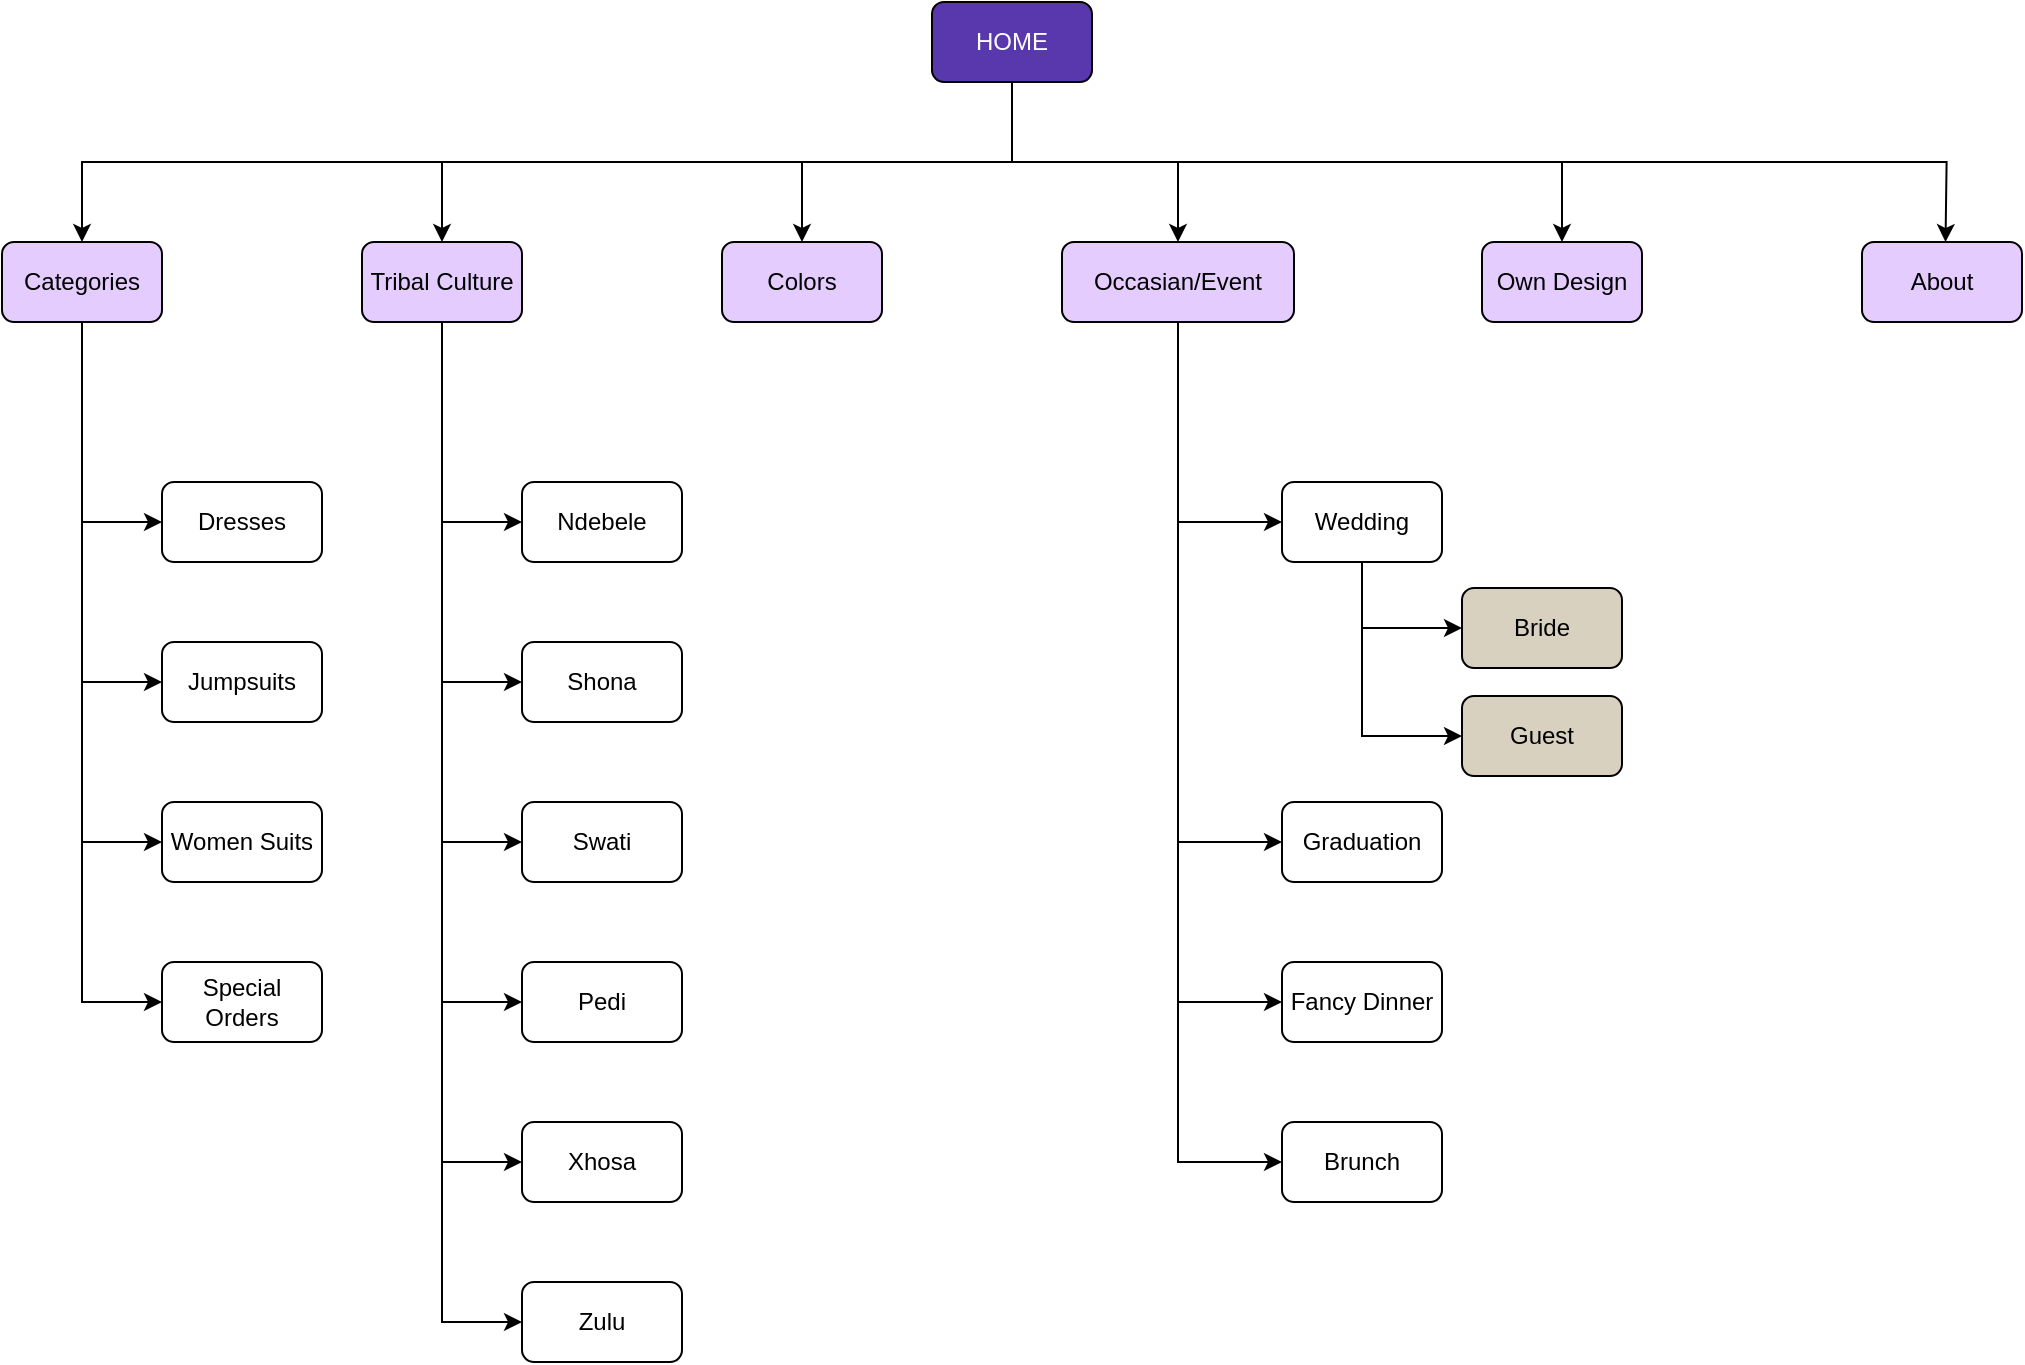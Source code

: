 <mxfile version="21.3.7" type="device">
  <diagram id="VApr-73cn_gUhsgS4z0a" name="Page-1">
    <mxGraphModel dx="1854" dy="1052" grid="1" gridSize="10" guides="1" tooltips="1" connect="1" arrows="1" fold="1" page="1" pageScale="1" pageWidth="1169" pageHeight="827" background="#ffffff" math="0" shadow="0">
      <root>
        <mxCell id="0" />
        <mxCell id="1" parent="0" />
        <mxCell id="ckJjdMb3qT5WNVdPKU0C-13" style="edgeStyle=orthogonalEdgeStyle;rounded=0;orthogonalLoop=1;jettySize=auto;html=1;exitX=0.5;exitY=1;exitDx=0;exitDy=0;entryX=0.5;entryY=0;entryDx=0;entryDy=0;" parent="1" source="ckJjdMb3qT5WNVdPKU0C-1" target="ckJjdMb3qT5WNVdPKU0C-2" edge="1">
          <mxGeometry relative="1" as="geometry" />
        </mxCell>
        <mxCell id="ckJjdMb3qT5WNVdPKU0C-14" style="edgeStyle=orthogonalEdgeStyle;rounded=0;orthogonalLoop=1;jettySize=auto;html=1;exitX=0.5;exitY=1;exitDx=0;exitDy=0;entryX=0.5;entryY=0;entryDx=0;entryDy=0;" parent="1" source="ckJjdMb3qT5WNVdPKU0C-1" target="ckJjdMb3qT5WNVdPKU0C-5" edge="1">
          <mxGeometry relative="1" as="geometry" />
        </mxCell>
        <mxCell id="ckJjdMb3qT5WNVdPKU0C-15" style="edgeStyle=orthogonalEdgeStyle;rounded=0;orthogonalLoop=1;jettySize=auto;html=1;exitX=0.5;exitY=1;exitDx=0;exitDy=0;entryX=0.5;entryY=0;entryDx=0;entryDy=0;" parent="1" source="ckJjdMb3qT5WNVdPKU0C-1" target="ckJjdMb3qT5WNVdPKU0C-7" edge="1">
          <mxGeometry relative="1" as="geometry" />
        </mxCell>
        <mxCell id="ckJjdMb3qT5WNVdPKU0C-16" style="edgeStyle=orthogonalEdgeStyle;rounded=0;orthogonalLoop=1;jettySize=auto;html=1;exitX=0.5;exitY=1;exitDx=0;exitDy=0;entryX=0.5;entryY=0;entryDx=0;entryDy=0;" parent="1" source="ckJjdMb3qT5WNVdPKU0C-1" target="ckJjdMb3qT5WNVdPKU0C-6" edge="1">
          <mxGeometry relative="1" as="geometry" />
        </mxCell>
        <mxCell id="ckJjdMb3qT5WNVdPKU0C-17" style="edgeStyle=orthogonalEdgeStyle;rounded=0;orthogonalLoop=1;jettySize=auto;html=1;exitX=0.5;exitY=1;exitDx=0;exitDy=0;entryX=0.5;entryY=0;entryDx=0;entryDy=0;" parent="1" source="ckJjdMb3qT5WNVdPKU0C-1" target="ckJjdMb3qT5WNVdPKU0C-3" edge="1">
          <mxGeometry relative="1" as="geometry" />
        </mxCell>
        <mxCell id="EDEfMI6PELjN2zgZ8Gkc-1" style="edgeStyle=orthogonalEdgeStyle;rounded=0;orthogonalLoop=1;jettySize=auto;html=1;exitX=0.5;exitY=1;exitDx=0;exitDy=0;" edge="1" parent="1" source="ckJjdMb3qT5WNVdPKU0C-1">
          <mxGeometry relative="1" as="geometry">
            <mxPoint x="1051.765" y="194" as="targetPoint" />
          </mxGeometry>
        </mxCell>
        <mxCell id="ckJjdMb3qT5WNVdPKU0C-1" value="&lt;font color=&quot;#ffffff&quot;&gt;HOME&lt;/font&gt;" style="rounded=1;whiteSpace=wrap;html=1;fillColor=#5938AD;" parent="1" vertex="1">
          <mxGeometry x="545" y="74" width="80" height="40" as="geometry" />
        </mxCell>
        <mxCell id="ckJjdMb3qT5WNVdPKU0C-18" style="edgeStyle=orthogonalEdgeStyle;rounded=0;orthogonalLoop=1;jettySize=auto;html=1;exitX=0.5;exitY=1;exitDx=0;exitDy=0;entryX=0;entryY=0.5;entryDx=0;entryDy=0;" parent="1" source="ckJjdMb3qT5WNVdPKU0C-2" target="ckJjdMb3qT5WNVdPKU0C-8" edge="1">
          <mxGeometry relative="1" as="geometry" />
        </mxCell>
        <mxCell id="ckJjdMb3qT5WNVdPKU0C-19" style="edgeStyle=orthogonalEdgeStyle;rounded=0;orthogonalLoop=1;jettySize=auto;html=1;exitX=0.5;exitY=1;exitDx=0;exitDy=0;entryX=0;entryY=0.5;entryDx=0;entryDy=0;" parent="1" source="ckJjdMb3qT5WNVdPKU0C-2" target="ckJjdMb3qT5WNVdPKU0C-4" edge="1">
          <mxGeometry relative="1" as="geometry" />
        </mxCell>
        <mxCell id="ckJjdMb3qT5WNVdPKU0C-20" style="edgeStyle=orthogonalEdgeStyle;rounded=0;orthogonalLoop=1;jettySize=auto;html=1;exitX=0.5;exitY=1;exitDx=0;exitDy=0;entryX=0;entryY=0.5;entryDx=0;entryDy=0;" parent="1" source="ckJjdMb3qT5WNVdPKU0C-2" target="ckJjdMb3qT5WNVdPKU0C-9" edge="1">
          <mxGeometry relative="1" as="geometry" />
        </mxCell>
        <mxCell id="ckJjdMb3qT5WNVdPKU0C-25" style="edgeStyle=orthogonalEdgeStyle;rounded=0;orthogonalLoop=1;jettySize=auto;html=1;exitX=0.5;exitY=1;exitDx=0;exitDy=0;entryX=0;entryY=0.5;entryDx=0;entryDy=0;" parent="1" source="ckJjdMb3qT5WNVdPKU0C-2" target="ckJjdMb3qT5WNVdPKU0C-24" edge="1">
          <mxGeometry relative="1" as="geometry" />
        </mxCell>
        <mxCell id="ckJjdMb3qT5WNVdPKU0C-2" value="Categories" style="rounded=1;whiteSpace=wrap;html=1;fillColor=#E5CCFF;" parent="1" vertex="1">
          <mxGeometry x="80" y="194" width="80" height="40" as="geometry" />
        </mxCell>
        <mxCell id="EDEfMI6PELjN2zgZ8Gkc-17" style="edgeStyle=orthogonalEdgeStyle;rounded=0;orthogonalLoop=1;jettySize=auto;html=1;entryX=0;entryY=0.5;entryDx=0;entryDy=0;" edge="1" parent="1" source="ckJjdMb3qT5WNVdPKU0C-3" target="EDEfMI6PELjN2zgZ8Gkc-11">
          <mxGeometry relative="1" as="geometry" />
        </mxCell>
        <mxCell id="EDEfMI6PELjN2zgZ8Gkc-18" style="edgeStyle=orthogonalEdgeStyle;rounded=0;orthogonalLoop=1;jettySize=auto;html=1;entryX=0;entryY=0.5;entryDx=0;entryDy=0;" edge="1" parent="1" source="ckJjdMb3qT5WNVdPKU0C-3" target="EDEfMI6PELjN2zgZ8Gkc-12">
          <mxGeometry relative="1" as="geometry" />
        </mxCell>
        <mxCell id="EDEfMI6PELjN2zgZ8Gkc-19" style="edgeStyle=orthogonalEdgeStyle;rounded=0;orthogonalLoop=1;jettySize=auto;html=1;entryX=0;entryY=0.5;entryDx=0;entryDy=0;" edge="1" parent="1" source="ckJjdMb3qT5WNVdPKU0C-3" target="EDEfMI6PELjN2zgZ8Gkc-15">
          <mxGeometry relative="1" as="geometry" />
        </mxCell>
        <mxCell id="EDEfMI6PELjN2zgZ8Gkc-24" style="edgeStyle=orthogonalEdgeStyle;rounded=0;orthogonalLoop=1;jettySize=auto;html=1;entryX=0;entryY=0.5;entryDx=0;entryDy=0;" edge="1" parent="1" source="ckJjdMb3qT5WNVdPKU0C-3" target="EDEfMI6PELjN2zgZ8Gkc-16">
          <mxGeometry relative="1" as="geometry" />
        </mxCell>
        <mxCell id="ckJjdMb3qT5WNVdPKU0C-3" value="Occasian/Event" style="rounded=1;whiteSpace=wrap;html=1;fillColor=#E5CCFF;" parent="1" vertex="1">
          <mxGeometry x="610" y="194" width="116" height="40" as="geometry" />
        </mxCell>
        <mxCell id="ckJjdMb3qT5WNVdPKU0C-4" value="Women Suits" style="rounded=1;whiteSpace=wrap;html=1;" parent="1" vertex="1">
          <mxGeometry x="160" y="474" width="80" height="40" as="geometry" />
        </mxCell>
        <mxCell id="ckJjdMb3qT5WNVdPKU0C-31" style="edgeStyle=orthogonalEdgeStyle;rounded=0;orthogonalLoop=1;jettySize=auto;html=1;exitX=0.5;exitY=1;exitDx=0;exitDy=0;entryX=0;entryY=0.5;entryDx=0;entryDy=0;" parent="1" source="ckJjdMb3qT5WNVdPKU0C-5" target="ckJjdMb3qT5WNVdPKU0C-28" edge="1">
          <mxGeometry relative="1" as="geometry" />
        </mxCell>
        <mxCell id="ckJjdMb3qT5WNVdPKU0C-32" style="edgeStyle=orthogonalEdgeStyle;rounded=0;orthogonalLoop=1;jettySize=auto;html=1;exitX=0.5;exitY=1;exitDx=0;exitDy=0;entryX=0;entryY=0.5;entryDx=0;entryDy=0;" parent="1" source="ckJjdMb3qT5WNVdPKU0C-5" target="ckJjdMb3qT5WNVdPKU0C-27" edge="1">
          <mxGeometry relative="1" as="geometry" />
        </mxCell>
        <mxCell id="EDEfMI6PELjN2zgZ8Gkc-3" style="edgeStyle=orthogonalEdgeStyle;rounded=0;orthogonalLoop=1;jettySize=auto;html=1;entryX=0;entryY=0.5;entryDx=0;entryDy=0;" edge="1" parent="1" source="ckJjdMb3qT5WNVdPKU0C-5" target="EDEfMI6PELjN2zgZ8Gkc-7">
          <mxGeometry relative="1" as="geometry">
            <mxPoint x="300" y="474" as="targetPoint" />
          </mxGeometry>
        </mxCell>
        <mxCell id="EDEfMI6PELjN2zgZ8Gkc-25" style="edgeStyle=orthogonalEdgeStyle;rounded=0;orthogonalLoop=1;jettySize=auto;html=1;entryX=0;entryY=0.5;entryDx=0;entryDy=0;" edge="1" parent="1" source="ckJjdMb3qT5WNVdPKU0C-5" target="EDEfMI6PELjN2zgZ8Gkc-8">
          <mxGeometry relative="1" as="geometry" />
        </mxCell>
        <mxCell id="EDEfMI6PELjN2zgZ8Gkc-26" style="edgeStyle=orthogonalEdgeStyle;rounded=0;orthogonalLoop=1;jettySize=auto;html=1;exitX=0.5;exitY=1;exitDx=0;exitDy=0;entryX=0;entryY=0.5;entryDx=0;entryDy=0;" edge="1" parent="1" source="ckJjdMb3qT5WNVdPKU0C-5" target="EDEfMI6PELjN2zgZ8Gkc-9">
          <mxGeometry relative="1" as="geometry" />
        </mxCell>
        <mxCell id="EDEfMI6PELjN2zgZ8Gkc-27" style="edgeStyle=orthogonalEdgeStyle;rounded=0;orthogonalLoop=1;jettySize=auto;html=1;entryX=0;entryY=0.5;entryDx=0;entryDy=0;" edge="1" parent="1" source="ckJjdMb3qT5WNVdPKU0C-5" target="EDEfMI6PELjN2zgZ8Gkc-10">
          <mxGeometry relative="1" as="geometry" />
        </mxCell>
        <mxCell id="ckJjdMb3qT5WNVdPKU0C-5" value="Tribal Culture" style="rounded=1;whiteSpace=wrap;html=1;fillColor=#E5CCFF;" parent="1" vertex="1">
          <mxGeometry x="260" y="194" width="80" height="40" as="geometry" />
        </mxCell>
        <mxCell id="ckJjdMb3qT5WNVdPKU0C-6" value="Colors" style="rounded=1;whiteSpace=wrap;html=1;fillColor=#E5CCFF;" parent="1" vertex="1">
          <mxGeometry x="440" y="194" width="80" height="40" as="geometry" />
        </mxCell>
        <mxCell id="ckJjdMb3qT5WNVdPKU0C-7" value="Own Design" style="rounded=1;whiteSpace=wrap;html=1;fillColor=#E5CCFF;" parent="1" vertex="1">
          <mxGeometry x="820" y="194" width="80" height="40" as="geometry" />
        </mxCell>
        <mxCell id="ckJjdMb3qT5WNVdPKU0C-8" value="Special Orders" style="rounded=1;whiteSpace=wrap;html=1;" parent="1" vertex="1">
          <mxGeometry x="160" y="554" width="80" height="40" as="geometry" />
        </mxCell>
        <mxCell id="ckJjdMb3qT5WNVdPKU0C-9" value="Dresses" style="rounded=1;whiteSpace=wrap;html=1;" parent="1" vertex="1">
          <mxGeometry x="160" y="314" width="80" height="40" as="geometry" />
        </mxCell>
        <mxCell id="ckJjdMb3qT5WNVdPKU0C-24" value="Jumpsuits" style="rounded=1;whiteSpace=wrap;html=1;" parent="1" vertex="1">
          <mxGeometry x="160" y="394" width="80" height="40" as="geometry" />
        </mxCell>
        <mxCell id="ckJjdMb3qT5WNVdPKU0C-27" value="Ndebele" style="rounded=1;whiteSpace=wrap;html=1;" parent="1" vertex="1">
          <mxGeometry x="340" y="314" width="80" height="40" as="geometry" />
        </mxCell>
        <mxCell id="ckJjdMb3qT5WNVdPKU0C-28" value="Shona" style="rounded=1;whiteSpace=wrap;html=1;" parent="1" vertex="1">
          <mxGeometry x="340" y="394" width="80" height="40" as="geometry" />
        </mxCell>
        <mxCell id="EDEfMI6PELjN2zgZ8Gkc-2" value="About" style="rounded=1;whiteSpace=wrap;html=1;fillColor=#E5CCFF;" vertex="1" parent="1">
          <mxGeometry x="1010" y="194" width="80" height="40" as="geometry" />
        </mxCell>
        <mxCell id="EDEfMI6PELjN2zgZ8Gkc-7" value="Swati" style="rounded=1;whiteSpace=wrap;html=1;" vertex="1" parent="1">
          <mxGeometry x="340" y="474" width="80" height="40" as="geometry" />
        </mxCell>
        <mxCell id="EDEfMI6PELjN2zgZ8Gkc-8" value="Pedi" style="rounded=1;whiteSpace=wrap;html=1;" vertex="1" parent="1">
          <mxGeometry x="340" y="554" width="80" height="40" as="geometry" />
        </mxCell>
        <mxCell id="EDEfMI6PELjN2zgZ8Gkc-9" value="Xhosa" style="rounded=1;whiteSpace=wrap;html=1;" vertex="1" parent="1">
          <mxGeometry x="340" y="634" width="80" height="40" as="geometry" />
        </mxCell>
        <mxCell id="EDEfMI6PELjN2zgZ8Gkc-10" value="Zulu" style="rounded=1;whiteSpace=wrap;html=1;" vertex="1" parent="1">
          <mxGeometry x="340" y="714" width="80" height="40" as="geometry" />
        </mxCell>
        <mxCell id="EDEfMI6PELjN2zgZ8Gkc-22" style="edgeStyle=orthogonalEdgeStyle;rounded=0;orthogonalLoop=1;jettySize=auto;html=1;exitX=0.5;exitY=1;exitDx=0;exitDy=0;entryX=0;entryY=0.5;entryDx=0;entryDy=0;" edge="1" parent="1" source="EDEfMI6PELjN2zgZ8Gkc-11" target="EDEfMI6PELjN2zgZ8Gkc-13">
          <mxGeometry relative="1" as="geometry" />
        </mxCell>
        <mxCell id="EDEfMI6PELjN2zgZ8Gkc-23" style="edgeStyle=orthogonalEdgeStyle;rounded=0;orthogonalLoop=1;jettySize=auto;html=1;entryX=0;entryY=0.5;entryDx=0;entryDy=0;" edge="1" parent="1" source="EDEfMI6PELjN2zgZ8Gkc-11" target="EDEfMI6PELjN2zgZ8Gkc-14">
          <mxGeometry relative="1" as="geometry">
            <Array as="points">
              <mxPoint x="760" y="441" />
            </Array>
          </mxGeometry>
        </mxCell>
        <mxCell id="EDEfMI6PELjN2zgZ8Gkc-11" value="Wedding" style="rounded=1;whiteSpace=wrap;html=1;" vertex="1" parent="1">
          <mxGeometry x="720" y="314" width="80" height="40" as="geometry" />
        </mxCell>
        <mxCell id="EDEfMI6PELjN2zgZ8Gkc-12" value="Graduation" style="rounded=1;whiteSpace=wrap;html=1;" vertex="1" parent="1">
          <mxGeometry x="720" y="474" width="80" height="40" as="geometry" />
        </mxCell>
        <mxCell id="EDEfMI6PELjN2zgZ8Gkc-13" value="Bride" style="rounded=1;whiteSpace=wrap;html=1;fillColor=#D9D1C0;" vertex="1" parent="1">
          <mxGeometry x="810" y="367" width="80" height="40" as="geometry" />
        </mxCell>
        <mxCell id="EDEfMI6PELjN2zgZ8Gkc-14" value="Guest" style="rounded=1;whiteSpace=wrap;html=1;fillColor=#D9D1C0;" vertex="1" parent="1">
          <mxGeometry x="810" y="421" width="80" height="40" as="geometry" />
        </mxCell>
        <mxCell id="EDEfMI6PELjN2zgZ8Gkc-15" value="Fancy Dinner" style="rounded=1;whiteSpace=wrap;html=1;" vertex="1" parent="1">
          <mxGeometry x="720" y="554" width="80" height="40" as="geometry" />
        </mxCell>
        <mxCell id="EDEfMI6PELjN2zgZ8Gkc-16" value="Brunch" style="rounded=1;whiteSpace=wrap;html=1;" vertex="1" parent="1">
          <mxGeometry x="720" y="634" width="80" height="40" as="geometry" />
        </mxCell>
      </root>
    </mxGraphModel>
  </diagram>
</mxfile>
